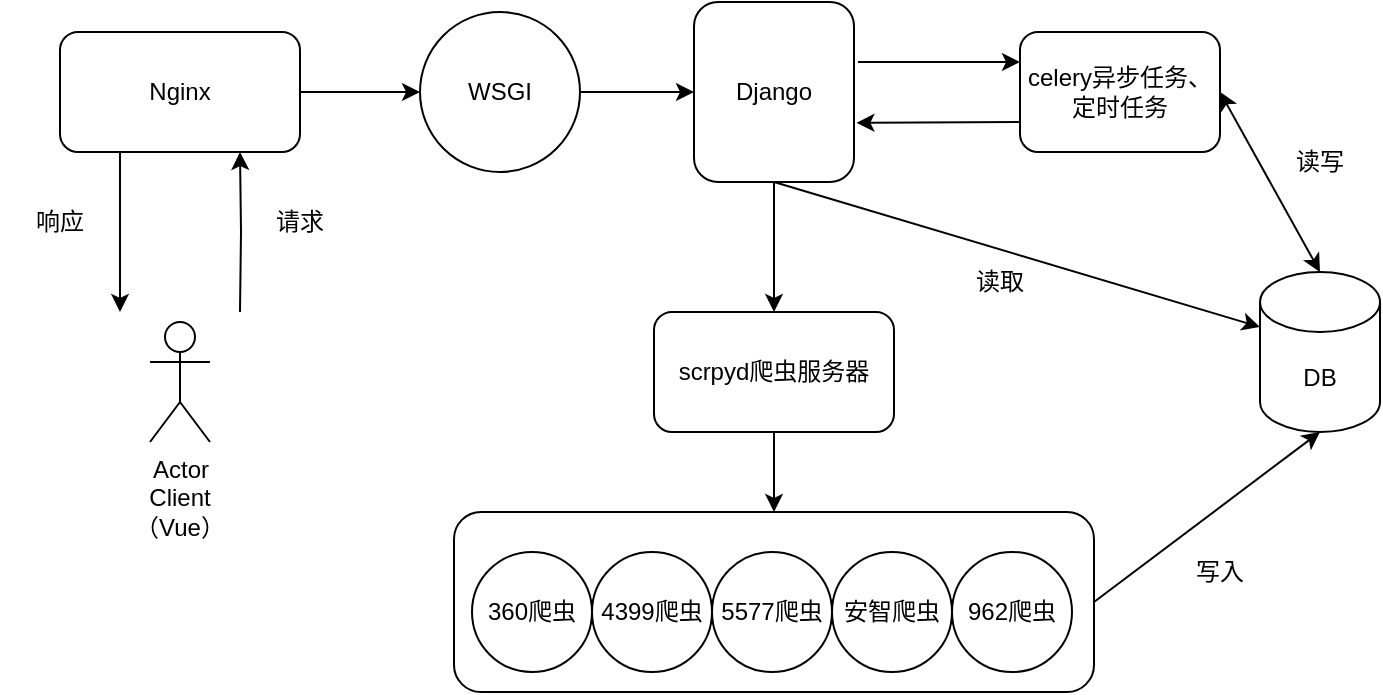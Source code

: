 <mxfile version="20.2.8" type="device"><diagram id="LLexGqCekJPBbIz948V2" name="第 1 页"><mxGraphModel dx="1038" dy="547" grid="1" gridSize="10" guides="1" tooltips="1" connect="1" arrows="1" fold="1" page="1" pageScale="1" pageWidth="827" pageHeight="1169" math="0" shadow="0"><root><mxCell id="0"/><mxCell id="1" parent="0"/><mxCell id="Py55BXj36DkJit4b0iH5-50" value="" style="group" vertex="1" connectable="0" parent="1"><mxGeometry width="690" height="345" as="geometry"/></mxCell><mxCell id="Py55BXj36DkJit4b0iH5-2" value="Nginx" style="whiteSpace=wrap;html=1;rounded=1;" vertex="1" parent="Py55BXj36DkJit4b0iH5-50"><mxGeometry x="30" y="15" width="120" height="60" as="geometry"/></mxCell><mxCell id="Py55BXj36DkJit4b0iH5-8" value="请求" style="text;html=1;strokeColor=none;fillColor=none;align=center;verticalAlign=middle;whiteSpace=wrap;rounded=0;" vertex="1" parent="Py55BXj36DkJit4b0iH5-50"><mxGeometry x="120" y="95" width="60" height="30" as="geometry"/></mxCell><mxCell id="Py55BXj36DkJit4b0iH5-9" value="" style="endArrow=classic;html=1;rounded=0;exitX=1;exitY=0.5;exitDx=0;exitDy=0;" edge="1" parent="Py55BXj36DkJit4b0iH5-50" source="Py55BXj36DkJit4b0iH5-2"><mxGeometry width="50" height="50" relative="1" as="geometry"><mxPoint x="300" y="165" as="sourcePoint"/><mxPoint x="210" y="45" as="targetPoint"/></mxGeometry></mxCell><mxCell id="Py55BXj36DkJit4b0iH5-6" style="edgeStyle=orthogonalEdgeStyle;rounded=0;orthogonalLoop=1;jettySize=auto;html=1;exitX=0.25;exitY=1;exitDx=0;exitDy=0;entryX=0.25;entryY=0;entryDx=0;entryDy=0;" edge="1" parent="Py55BXj36DkJit4b0iH5-50" source="Py55BXj36DkJit4b0iH5-2"><mxGeometry relative="1" as="geometry"><mxPoint x="60" y="155" as="targetPoint"/></mxGeometry></mxCell><mxCell id="Py55BXj36DkJit4b0iH5-10" style="edgeStyle=orthogonalEdgeStyle;rounded=0;orthogonalLoop=1;jettySize=auto;html=1;exitX=0.75;exitY=0;exitDx=0;exitDy=0;entryX=0.75;entryY=1;entryDx=0;entryDy=0;" edge="1" parent="Py55BXj36DkJit4b0iH5-50" target="Py55BXj36DkJit4b0iH5-2"><mxGeometry relative="1" as="geometry"><mxPoint x="70" y="155" as="targetPoint"/><mxPoint x="120" y="155" as="sourcePoint"/></mxGeometry></mxCell><mxCell id="Py55BXj36DkJit4b0iH5-11" value="响应" style="text;html=1;strokeColor=none;fillColor=none;align=center;verticalAlign=middle;whiteSpace=wrap;rounded=0;" vertex="1" parent="Py55BXj36DkJit4b0iH5-50"><mxGeometry y="95" width="60" height="30" as="geometry"/></mxCell><mxCell id="Py55BXj36DkJit4b0iH5-14" value="WSGI" style="ellipse;whiteSpace=wrap;html=1;aspect=fixed;" vertex="1" parent="Py55BXj36DkJit4b0iH5-50"><mxGeometry x="210" y="5" width="80" height="80" as="geometry"/></mxCell><mxCell id="Py55BXj36DkJit4b0iH5-15" value="Django" style="rounded=1;whiteSpace=wrap;html=1;" vertex="1" parent="Py55BXj36DkJit4b0iH5-50"><mxGeometry x="347" width="80" height="90" as="geometry"/></mxCell><mxCell id="Py55BXj36DkJit4b0iH5-16" value="" style="endArrow=classic;html=1;rounded=0;exitX=1;exitY=0.5;exitDx=0;exitDy=0;" edge="1" parent="Py55BXj36DkJit4b0iH5-50" source="Py55BXj36DkJit4b0iH5-14" target="Py55BXj36DkJit4b0iH5-15"><mxGeometry width="50" height="50" relative="1" as="geometry"><mxPoint x="300" y="165" as="sourcePoint"/><mxPoint x="350" y="115" as="targetPoint"/></mxGeometry></mxCell><mxCell id="Py55BXj36DkJit4b0iH5-17" value="DB" style="shape=cylinder3;whiteSpace=wrap;html=1;boundedLbl=1;backgroundOutline=1;size=15;" vertex="1" parent="Py55BXj36DkJit4b0iH5-50"><mxGeometry x="630" y="135" width="60" height="80" as="geometry"/></mxCell><mxCell id="Py55BXj36DkJit4b0iH5-18" value="scrpyd爬虫服务器" style="whiteSpace=wrap;html=1;rounded=1;" vertex="1" parent="Py55BXj36DkJit4b0iH5-50"><mxGeometry x="327" y="155" width="120" height="60" as="geometry"/></mxCell><mxCell id="Py55BXj36DkJit4b0iH5-35" value="" style="endArrow=classic;html=1;rounded=0;exitX=0.5;exitY=1;exitDx=0;exitDy=0;entryX=0.5;entryY=0;entryDx=0;entryDy=0;" edge="1" parent="Py55BXj36DkJit4b0iH5-50" source="Py55BXj36DkJit4b0iH5-18" target="Py55BXj36DkJit4b0iH5-33"><mxGeometry width="50" height="50" relative="1" as="geometry"><mxPoint x="300" y="165" as="sourcePoint"/><mxPoint x="350" y="115" as="targetPoint"/></mxGeometry></mxCell><mxCell id="Py55BXj36DkJit4b0iH5-36" value="" style="group" vertex="1" connectable="0" parent="Py55BXj36DkJit4b0iH5-50"><mxGeometry x="224" y="255" width="320" height="90" as="geometry"/></mxCell><mxCell id="Py55BXj36DkJit4b0iH5-33" value="" style="rounded=1;whiteSpace=wrap;html=1;" vertex="1" parent="Py55BXj36DkJit4b0iH5-36"><mxGeometry x="3" width="320" height="90" as="geometry"/></mxCell><mxCell id="Py55BXj36DkJit4b0iH5-22" value="360爬虫" style="ellipse;whiteSpace=wrap;html=1;aspect=fixed;" vertex="1" parent="Py55BXj36DkJit4b0iH5-36"><mxGeometry x="12" y="20" width="60" height="60" as="geometry"/></mxCell><mxCell id="Py55BXj36DkJit4b0iH5-25" value="4399爬虫" style="ellipse;whiteSpace=wrap;html=1;aspect=fixed;" vertex="1" parent="Py55BXj36DkJit4b0iH5-36"><mxGeometry x="72" y="20" width="60" height="60" as="geometry"/></mxCell><mxCell id="Py55BXj36DkJit4b0iH5-29" value="5577爬虫" style="ellipse;whiteSpace=wrap;html=1;aspect=fixed;" vertex="1" parent="Py55BXj36DkJit4b0iH5-36"><mxGeometry x="132" y="20" width="60" height="60" as="geometry"/></mxCell><mxCell id="Py55BXj36DkJit4b0iH5-30" value="安智爬虫" style="ellipse;whiteSpace=wrap;html=1;aspect=fixed;" vertex="1" parent="Py55BXj36DkJit4b0iH5-36"><mxGeometry x="192" y="20" width="60" height="60" as="geometry"/></mxCell><mxCell id="Py55BXj36DkJit4b0iH5-31" value="962爬虫" style="ellipse;whiteSpace=wrap;html=1;aspect=fixed;" vertex="1" parent="Py55BXj36DkJit4b0iH5-36"><mxGeometry x="252" y="20" width="60" height="60" as="geometry"/></mxCell><mxCell id="Py55BXj36DkJit4b0iH5-37" value="" style="endArrow=classic;html=1;rounded=0;exitX=1;exitY=0.5;exitDx=0;exitDy=0;entryX=0.5;entryY=1;entryDx=0;entryDy=0;entryPerimeter=0;" edge="1" parent="Py55BXj36DkJit4b0iH5-50" source="Py55BXj36DkJit4b0iH5-33" target="Py55BXj36DkJit4b0iH5-17"><mxGeometry width="50" height="50" relative="1" as="geometry"><mxPoint x="300" y="165" as="sourcePoint"/><mxPoint x="350" y="115" as="targetPoint"/></mxGeometry></mxCell><mxCell id="Py55BXj36DkJit4b0iH5-38" value="写入" style="text;html=1;strokeColor=none;fillColor=none;align=center;verticalAlign=middle;whiteSpace=wrap;rounded=0;" vertex="1" parent="Py55BXj36DkJit4b0iH5-50"><mxGeometry x="580" y="270" width="60" height="30" as="geometry"/></mxCell><mxCell id="Py55BXj36DkJit4b0iH5-19" value="" style="edgeStyle=orthogonalEdgeStyle;rounded=0;orthogonalLoop=1;jettySize=auto;html=1;" edge="1" parent="Py55BXj36DkJit4b0iH5-50" source="Py55BXj36DkJit4b0iH5-15" target="Py55BXj36DkJit4b0iH5-18"><mxGeometry relative="1" as="geometry"/></mxCell><mxCell id="Py55BXj36DkJit4b0iH5-39" value="" style="endArrow=classic;html=1;rounded=0;entryX=0;entryY=0;entryDx=0;entryDy=27.5;entryPerimeter=0;exitX=0.5;exitY=1;exitDx=0;exitDy=0;" edge="1" parent="Py55BXj36DkJit4b0iH5-50" source="Py55BXj36DkJit4b0iH5-15" target="Py55BXj36DkJit4b0iH5-17"><mxGeometry width="50" height="50" relative="1" as="geometry"><mxPoint x="390" y="133" as="sourcePoint"/><mxPoint x="620" y="215" as="targetPoint"/></mxGeometry></mxCell><mxCell id="Py55BXj36DkJit4b0iH5-40" value="读取" style="text;html=1;strokeColor=none;fillColor=none;align=center;verticalAlign=middle;whiteSpace=wrap;rounded=0;" vertex="1" parent="Py55BXj36DkJit4b0iH5-50"><mxGeometry x="470" y="125" width="60" height="30" as="geometry"/></mxCell><mxCell id="Py55BXj36DkJit4b0iH5-42" value="celery异步任务、定时任务" style="rounded=1;whiteSpace=wrap;html=1;" vertex="1" parent="Py55BXj36DkJit4b0iH5-50"><mxGeometry x="510" y="15" width="100" height="60" as="geometry"/></mxCell><mxCell id="Py55BXj36DkJit4b0iH5-44" value="" style="endArrow=classic;html=1;rounded=0;exitX=1.025;exitY=0.333;exitDx=0;exitDy=0;exitPerimeter=0;entryX=0;entryY=0.25;entryDx=0;entryDy=0;" edge="1" parent="Py55BXj36DkJit4b0iH5-50" source="Py55BXj36DkJit4b0iH5-15" target="Py55BXj36DkJit4b0iH5-42"><mxGeometry width="50" height="50" relative="1" as="geometry"><mxPoint x="300" y="155" as="sourcePoint"/><mxPoint x="350" y="105" as="targetPoint"/></mxGeometry></mxCell><mxCell id="Py55BXj36DkJit4b0iH5-45" value="" style="endArrow=classic;html=1;rounded=0;exitX=0;exitY=0.75;exitDx=0;exitDy=0;entryX=1.015;entryY=0.671;entryDx=0;entryDy=0;entryPerimeter=0;" edge="1" parent="Py55BXj36DkJit4b0iH5-50" source="Py55BXj36DkJit4b0iH5-42" target="Py55BXj36DkJit4b0iH5-15"><mxGeometry width="50" height="50" relative="1" as="geometry"><mxPoint x="442" y="39.97" as="sourcePoint"/><mxPoint x="580" y="40" as="targetPoint"/></mxGeometry></mxCell><mxCell id="Py55BXj36DkJit4b0iH5-48" value="读写" style="text;html=1;strokeColor=none;fillColor=none;align=center;verticalAlign=middle;whiteSpace=wrap;rounded=0;" vertex="1" parent="Py55BXj36DkJit4b0iH5-50"><mxGeometry x="630" y="65" width="60" height="30" as="geometry"/></mxCell><mxCell id="Py55BXj36DkJit4b0iH5-49" value="" style="endArrow=classic;startArrow=classic;html=1;rounded=0;entryX=1;entryY=0.5;entryDx=0;entryDy=0;exitX=0.5;exitY=0;exitDx=0;exitDy=0;exitPerimeter=0;" edge="1" parent="Py55BXj36DkJit4b0iH5-50" source="Py55BXj36DkJit4b0iH5-17" target="Py55BXj36DkJit4b0iH5-42"><mxGeometry width="50" height="50" relative="1" as="geometry"><mxPoint x="300" y="155" as="sourcePoint"/><mxPoint x="350" y="105" as="targetPoint"/></mxGeometry></mxCell><mxCell id="Py55BXj36DkJit4b0iH5-51" value="Actor" style="shape=umlActor;verticalLabelPosition=bottom;verticalAlign=top;html=1;outlineConnect=0;" vertex="1" parent="Py55BXj36DkJit4b0iH5-50"><mxGeometry x="75" y="160" width="30" height="60" as="geometry"/></mxCell><mxCell id="Py55BXj36DkJit4b0iH5-55" value="Client （Vue）" style="text;html=1;strokeColor=none;fillColor=none;align=center;verticalAlign=middle;whiteSpace=wrap;rounded=0;" vertex="1" parent="Py55BXj36DkJit4b0iH5-50"><mxGeometry x="60" y="240" width="60" height="30" as="geometry"/></mxCell></root></mxGraphModel></diagram></mxfile>
